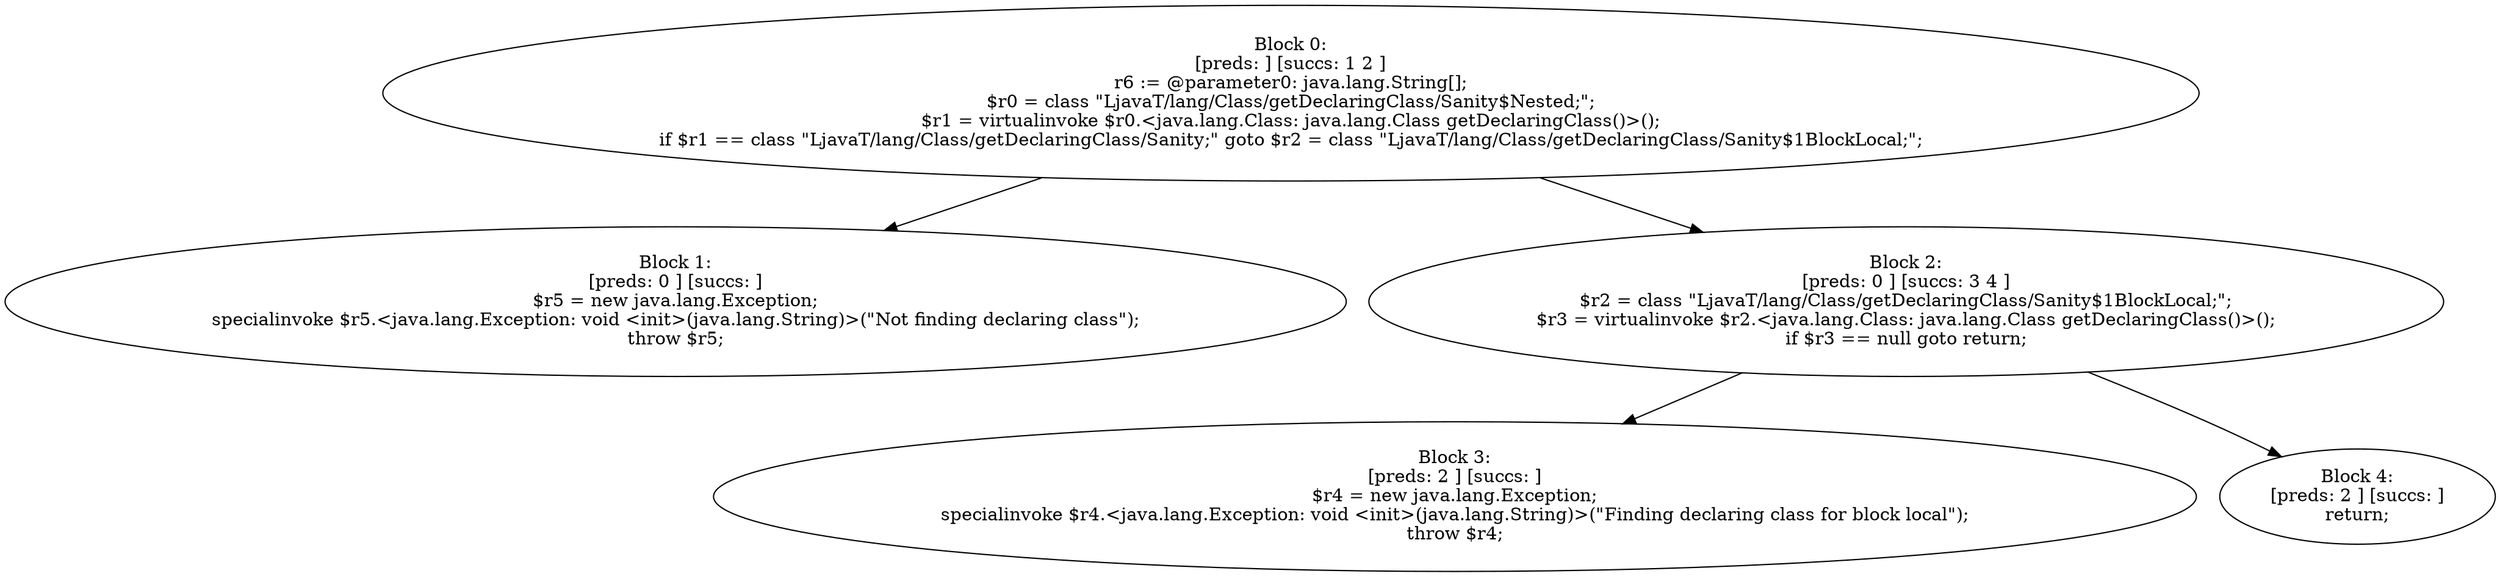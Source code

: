 digraph "unitGraph" {
    "Block 0:
[preds: ] [succs: 1 2 ]
r6 := @parameter0: java.lang.String[];
$r0 = class \"LjavaT/lang/Class/getDeclaringClass/Sanity$Nested;\";
$r1 = virtualinvoke $r0.<java.lang.Class: java.lang.Class getDeclaringClass()>();
if $r1 == class \"LjavaT/lang/Class/getDeclaringClass/Sanity;\" goto $r2 = class \"LjavaT/lang/Class/getDeclaringClass/Sanity$1BlockLocal;\";
"
    "Block 1:
[preds: 0 ] [succs: ]
$r5 = new java.lang.Exception;
specialinvoke $r5.<java.lang.Exception: void <init>(java.lang.String)>(\"Not finding declaring class\");
throw $r5;
"
    "Block 2:
[preds: 0 ] [succs: 3 4 ]
$r2 = class \"LjavaT/lang/Class/getDeclaringClass/Sanity$1BlockLocal;\";
$r3 = virtualinvoke $r2.<java.lang.Class: java.lang.Class getDeclaringClass()>();
if $r3 == null goto return;
"
    "Block 3:
[preds: 2 ] [succs: ]
$r4 = new java.lang.Exception;
specialinvoke $r4.<java.lang.Exception: void <init>(java.lang.String)>(\"Finding declaring class for block local\");
throw $r4;
"
    "Block 4:
[preds: 2 ] [succs: ]
return;
"
    "Block 0:
[preds: ] [succs: 1 2 ]
r6 := @parameter0: java.lang.String[];
$r0 = class \"LjavaT/lang/Class/getDeclaringClass/Sanity$Nested;\";
$r1 = virtualinvoke $r0.<java.lang.Class: java.lang.Class getDeclaringClass()>();
if $r1 == class \"LjavaT/lang/Class/getDeclaringClass/Sanity;\" goto $r2 = class \"LjavaT/lang/Class/getDeclaringClass/Sanity$1BlockLocal;\";
"->"Block 1:
[preds: 0 ] [succs: ]
$r5 = new java.lang.Exception;
specialinvoke $r5.<java.lang.Exception: void <init>(java.lang.String)>(\"Not finding declaring class\");
throw $r5;
";
    "Block 0:
[preds: ] [succs: 1 2 ]
r6 := @parameter0: java.lang.String[];
$r0 = class \"LjavaT/lang/Class/getDeclaringClass/Sanity$Nested;\";
$r1 = virtualinvoke $r0.<java.lang.Class: java.lang.Class getDeclaringClass()>();
if $r1 == class \"LjavaT/lang/Class/getDeclaringClass/Sanity;\" goto $r2 = class \"LjavaT/lang/Class/getDeclaringClass/Sanity$1BlockLocal;\";
"->"Block 2:
[preds: 0 ] [succs: 3 4 ]
$r2 = class \"LjavaT/lang/Class/getDeclaringClass/Sanity$1BlockLocal;\";
$r3 = virtualinvoke $r2.<java.lang.Class: java.lang.Class getDeclaringClass()>();
if $r3 == null goto return;
";
    "Block 2:
[preds: 0 ] [succs: 3 4 ]
$r2 = class \"LjavaT/lang/Class/getDeclaringClass/Sanity$1BlockLocal;\";
$r3 = virtualinvoke $r2.<java.lang.Class: java.lang.Class getDeclaringClass()>();
if $r3 == null goto return;
"->"Block 3:
[preds: 2 ] [succs: ]
$r4 = new java.lang.Exception;
specialinvoke $r4.<java.lang.Exception: void <init>(java.lang.String)>(\"Finding declaring class for block local\");
throw $r4;
";
    "Block 2:
[preds: 0 ] [succs: 3 4 ]
$r2 = class \"LjavaT/lang/Class/getDeclaringClass/Sanity$1BlockLocal;\";
$r3 = virtualinvoke $r2.<java.lang.Class: java.lang.Class getDeclaringClass()>();
if $r3 == null goto return;
"->"Block 4:
[preds: 2 ] [succs: ]
return;
";
}
